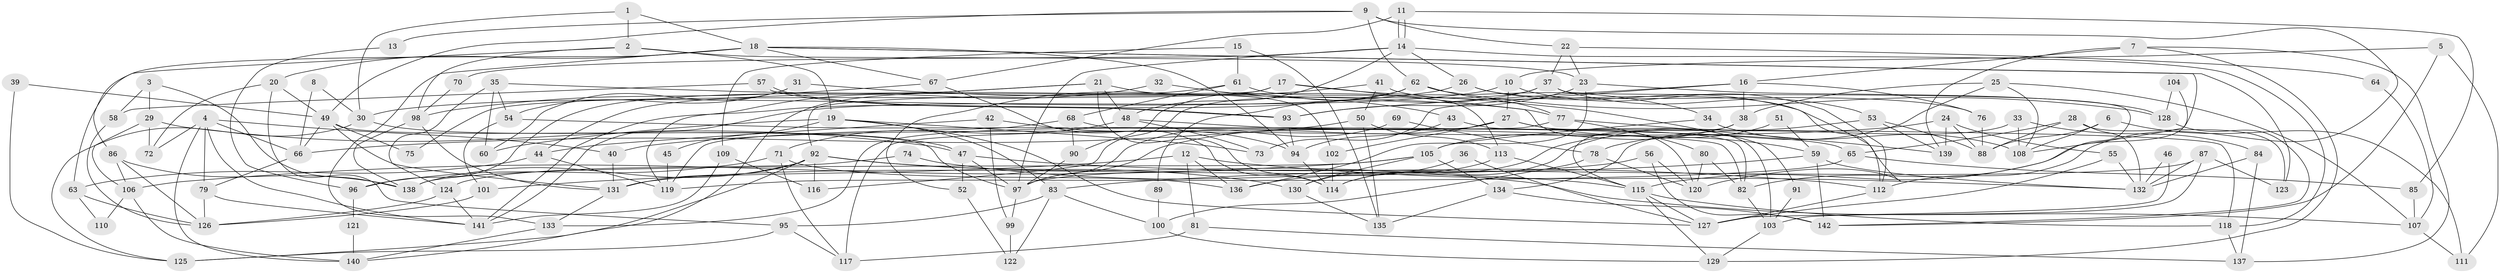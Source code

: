// Generated by graph-tools (version 1.1) at 2025/02/03/09/25 03:02:05]
// undirected, 142 vertices, 284 edges
graph export_dot {
graph [start="1"]
  node [color=gray90,style=filled];
  1;
  2;
  3;
  4;
  5;
  6;
  7;
  8;
  9;
  10;
  11;
  12;
  13;
  14;
  15;
  16;
  17;
  18;
  19;
  20;
  21;
  22;
  23;
  24;
  25;
  26;
  27;
  28;
  29;
  30;
  31;
  32;
  33;
  34;
  35;
  36;
  37;
  38;
  39;
  40;
  41;
  42;
  43;
  44;
  45;
  46;
  47;
  48;
  49;
  50;
  51;
  52;
  53;
  54;
  55;
  56;
  57;
  58;
  59;
  60;
  61;
  62;
  63;
  64;
  65;
  66;
  67;
  68;
  69;
  70;
  71;
  72;
  73;
  74;
  75;
  76;
  77;
  78;
  79;
  80;
  81;
  82;
  83;
  84;
  85;
  86;
  87;
  88;
  89;
  90;
  91;
  92;
  93;
  94;
  95;
  96;
  97;
  98;
  99;
  100;
  101;
  102;
  103;
  104;
  105;
  106;
  107;
  108;
  109;
  110;
  111;
  112;
  113;
  114;
  115;
  116;
  117;
  118;
  119;
  120;
  121;
  122;
  123;
  124;
  125;
  126;
  127;
  128;
  129;
  130;
  131;
  132;
  133;
  134;
  135;
  136;
  137;
  138;
  139;
  140;
  141;
  142;
  1 -- 18;
  1 -- 2;
  1 -- 30;
  2 -- 98;
  2 -- 86;
  2 -- 19;
  2 -- 23;
  3 -- 138;
  3 -- 29;
  3 -- 58;
  4 -- 72;
  4 -- 79;
  4 -- 40;
  4 -- 66;
  4 -- 140;
  4 -- 141;
  5 -- 142;
  5 -- 10;
  5 -- 111;
  6 -- 111;
  6 -- 88;
  6 -- 108;
  7 -- 139;
  7 -- 129;
  7 -- 16;
  7 -- 137;
  8 -- 30;
  8 -- 66;
  9 -- 49;
  9 -- 22;
  9 -- 13;
  9 -- 62;
  9 -- 112;
  10 -- 141;
  10 -- 27;
  10 -- 112;
  11 -- 14;
  11 -- 14;
  11 -- 67;
  11 -- 85;
  12 -- 132;
  12 -- 136;
  12 -- 81;
  12 -- 101;
  13 -- 96;
  14 -- 97;
  14 -- 26;
  14 -- 48;
  14 -- 70;
  14 -- 118;
  15 -- 135;
  15 -- 61;
  15 -- 109;
  16 -- 93;
  16 -- 38;
  16 -- 73;
  16 -- 76;
  17 -- 92;
  17 -- 34;
  17 -- 75;
  17 -- 120;
  18 -- 63;
  18 -- 133;
  18 -- 20;
  18 -- 67;
  18 -- 94;
  18 -- 108;
  18 -- 123;
  19 -- 127;
  19 -- 45;
  19 -- 60;
  19 -- 73;
  19 -- 83;
  20 -- 49;
  20 -- 72;
  20 -- 95;
  21 -- 102;
  21 -- 48;
  21 -- 44;
  21 -- 96;
  21 -- 114;
  22 -- 37;
  22 -- 23;
  22 -- 64;
  23 -- 93;
  23 -- 128;
  23 -- 136;
  24 -- 55;
  24 -- 139;
  24 -- 40;
  24 -- 88;
  25 -- 38;
  25 -- 108;
  25 -- 78;
  25 -- 107;
  26 -- 30;
  26 -- 76;
  26 -- 120;
  27 -- 59;
  27 -- 103;
  27 -- 97;
  27 -- 102;
  27 -- 133;
  28 -- 132;
  28 -- 88;
  28 -- 65;
  28 -- 123;
  29 -- 106;
  29 -- 47;
  29 -- 72;
  30 -- 125;
  30 -- 47;
  31 -- 54;
  31 -- 60;
  31 -- 91;
  32 -- 119;
  32 -- 43;
  33 -- 84;
  33 -- 108;
  33 -- 134;
  34 -- 108;
  34 -- 105;
  35 -- 124;
  35 -- 77;
  35 -- 54;
  35 -- 60;
  36 -- 127;
  36 -- 136;
  37 -- 116;
  37 -- 53;
  37 -- 82;
  37 -- 89;
  38 -- 115;
  38 -- 105;
  39 -- 125;
  39 -- 49;
  40 -- 131;
  41 -- 52;
  41 -- 112;
  41 -- 50;
  42 -- 44;
  42 -- 94;
  42 -- 99;
  43 -- 82;
  43 -- 94;
  44 -- 119;
  44 -- 63;
  45 -- 119;
  46 -- 132;
  46 -- 127;
  47 -- 112;
  47 -- 52;
  47 -- 97;
  48 -- 73;
  48 -- 71;
  48 -- 82;
  49 -- 131;
  49 -- 97;
  49 -- 66;
  49 -- 75;
  50 -- 66;
  50 -- 113;
  50 -- 135;
  51 -- 59;
  51 -- 114;
  52 -- 122;
  53 -- 114;
  53 -- 88;
  53 -- 139;
  54 -- 65;
  54 -- 101;
  55 -- 127;
  55 -- 132;
  56 -- 120;
  56 -- 131;
  56 -- 142;
  57 -- 58;
  57 -- 93;
  57 -- 93;
  58 -- 126;
  59 -- 83;
  59 -- 142;
  59 -- 132;
  61 -- 68;
  61 -- 113;
  61 -- 140;
  62 -- 141;
  62 -- 77;
  62 -- 90;
  62 -- 128;
  63 -- 126;
  63 -- 110;
  64 -- 107;
  65 -- 85;
  65 -- 119;
  66 -- 79;
  67 -- 98;
  67 -- 114;
  68 -- 118;
  68 -- 90;
  68 -- 119;
  69 -- 78;
  69 -- 97;
  70 -- 98;
  71 -- 117;
  71 -- 96;
  71 -- 136;
  74 -- 115;
  74 -- 124;
  76 -- 88;
  77 -- 80;
  77 -- 117;
  77 -- 139;
  78 -- 120;
  78 -- 100;
  79 -- 126;
  79 -- 141;
  80 -- 120;
  80 -- 82;
  81 -- 117;
  81 -- 137;
  82 -- 103;
  83 -- 100;
  83 -- 95;
  83 -- 122;
  84 -- 132;
  84 -- 137;
  85 -- 107;
  86 -- 138;
  86 -- 106;
  86 -- 126;
  87 -- 97;
  87 -- 123;
  87 -- 103;
  87 -- 132;
  89 -- 100;
  90 -- 97;
  91 -- 103;
  92 -- 130;
  92 -- 131;
  92 -- 107;
  92 -- 116;
  92 -- 125;
  92 -- 138;
  93 -- 94;
  94 -- 114;
  95 -- 117;
  95 -- 125;
  96 -- 121;
  97 -- 99;
  98 -- 131;
  98 -- 138;
  99 -- 122;
  100 -- 129;
  101 -- 126;
  102 -- 114;
  103 -- 129;
  104 -- 115;
  104 -- 128;
  105 -- 134;
  105 -- 106;
  105 -- 130;
  105 -- 138;
  106 -- 140;
  106 -- 110;
  107 -- 111;
  109 -- 141;
  109 -- 116;
  112 -- 127;
  113 -- 130;
  113 -- 115;
  115 -- 118;
  115 -- 127;
  115 -- 129;
  118 -- 137;
  121 -- 140;
  124 -- 141;
  124 -- 126;
  128 -- 142;
  130 -- 135;
  131 -- 133;
  133 -- 140;
  134 -- 142;
  134 -- 135;
}
